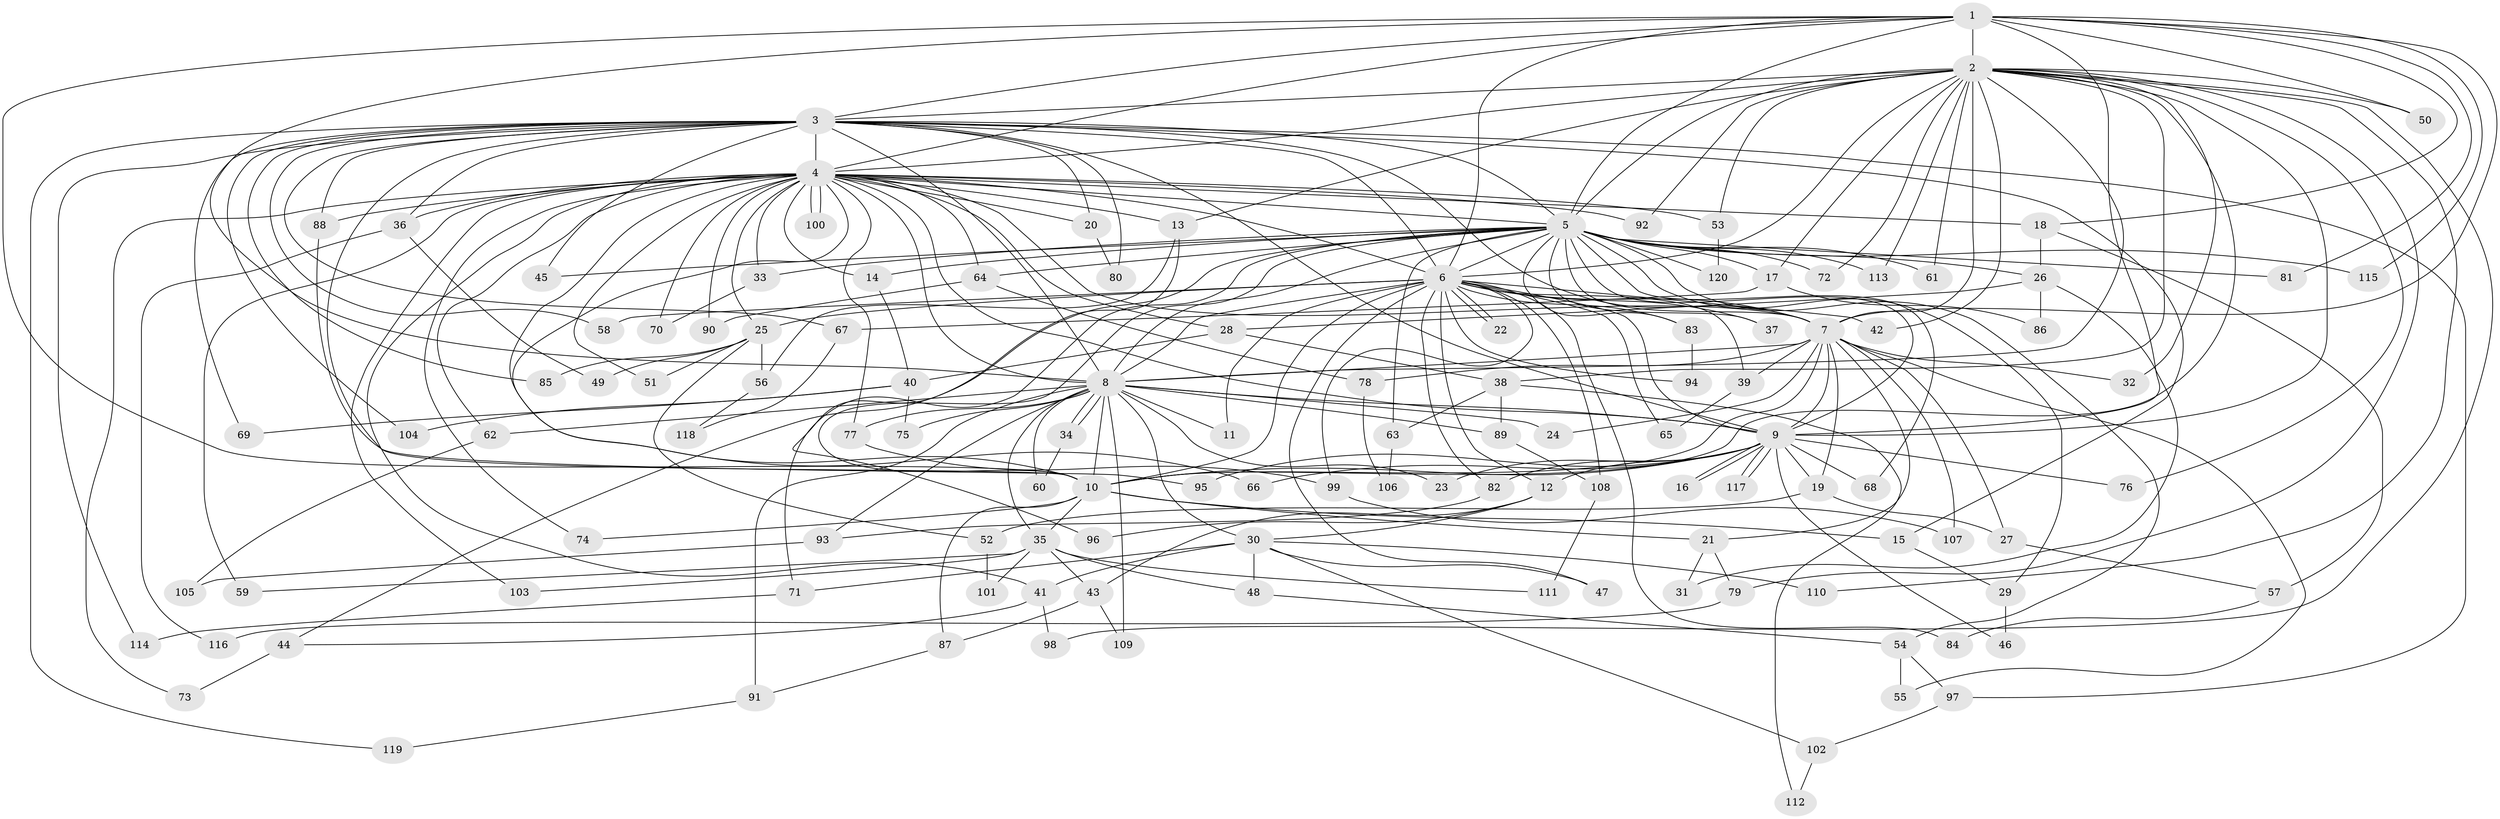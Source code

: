 // Generated by graph-tools (version 1.1) at 2025/43/03/09/25 04:43:09]
// undirected, 120 vertices, 265 edges
graph export_dot {
graph [start="1"]
  node [color=gray90,style=filled];
  1;
  2;
  3;
  4;
  5;
  6;
  7;
  8;
  9;
  10;
  11;
  12;
  13;
  14;
  15;
  16;
  17;
  18;
  19;
  20;
  21;
  22;
  23;
  24;
  25;
  26;
  27;
  28;
  29;
  30;
  31;
  32;
  33;
  34;
  35;
  36;
  37;
  38;
  39;
  40;
  41;
  42;
  43;
  44;
  45;
  46;
  47;
  48;
  49;
  50;
  51;
  52;
  53;
  54;
  55;
  56;
  57;
  58;
  59;
  60;
  61;
  62;
  63;
  64;
  65;
  66;
  67;
  68;
  69;
  70;
  71;
  72;
  73;
  74;
  75;
  76;
  77;
  78;
  79;
  80;
  81;
  82;
  83;
  84;
  85;
  86;
  87;
  88;
  89;
  90;
  91;
  92;
  93;
  94;
  95;
  96;
  97;
  98;
  99;
  100;
  101;
  102;
  103;
  104;
  105;
  106;
  107;
  108;
  109;
  110;
  111;
  112;
  113;
  114;
  115;
  116;
  117;
  118;
  119;
  120;
  1 -- 2;
  1 -- 3;
  1 -- 4;
  1 -- 5;
  1 -- 6;
  1 -- 7;
  1 -- 8;
  1 -- 9;
  1 -- 10;
  1 -- 18;
  1 -- 50;
  1 -- 81;
  1 -- 115;
  2 -- 3;
  2 -- 4;
  2 -- 5;
  2 -- 6;
  2 -- 7;
  2 -- 8;
  2 -- 9;
  2 -- 10;
  2 -- 13;
  2 -- 17;
  2 -- 32;
  2 -- 38;
  2 -- 42;
  2 -- 50;
  2 -- 53;
  2 -- 61;
  2 -- 72;
  2 -- 76;
  2 -- 79;
  2 -- 92;
  2 -- 98;
  2 -- 110;
  2 -- 113;
  3 -- 4;
  3 -- 5;
  3 -- 6;
  3 -- 7;
  3 -- 8;
  3 -- 9;
  3 -- 10;
  3 -- 15;
  3 -- 20;
  3 -- 36;
  3 -- 45;
  3 -- 58;
  3 -- 67;
  3 -- 69;
  3 -- 80;
  3 -- 85;
  3 -- 88;
  3 -- 97;
  3 -- 104;
  3 -- 114;
  3 -- 119;
  4 -- 5;
  4 -- 6;
  4 -- 7;
  4 -- 8;
  4 -- 9;
  4 -- 10;
  4 -- 13;
  4 -- 14;
  4 -- 18;
  4 -- 20;
  4 -- 25;
  4 -- 28;
  4 -- 33;
  4 -- 36;
  4 -- 41;
  4 -- 51;
  4 -- 53;
  4 -- 59;
  4 -- 62;
  4 -- 64;
  4 -- 66;
  4 -- 70;
  4 -- 73;
  4 -- 74;
  4 -- 77;
  4 -- 88;
  4 -- 90;
  4 -- 92;
  4 -- 100;
  4 -- 100;
  4 -- 103;
  5 -- 6;
  5 -- 7;
  5 -- 8;
  5 -- 9;
  5 -- 10;
  5 -- 14;
  5 -- 17;
  5 -- 26;
  5 -- 29;
  5 -- 33;
  5 -- 37;
  5 -- 44;
  5 -- 45;
  5 -- 54;
  5 -- 61;
  5 -- 63;
  5 -- 64;
  5 -- 68;
  5 -- 71;
  5 -- 72;
  5 -- 81;
  5 -- 83;
  5 -- 113;
  5 -- 115;
  5 -- 120;
  6 -- 7;
  6 -- 8;
  6 -- 9;
  6 -- 10;
  6 -- 11;
  6 -- 12;
  6 -- 22;
  6 -- 22;
  6 -- 25;
  6 -- 37;
  6 -- 39;
  6 -- 42;
  6 -- 47;
  6 -- 58;
  6 -- 65;
  6 -- 82;
  6 -- 83;
  6 -- 84;
  6 -- 94;
  6 -- 99;
  6 -- 108;
  7 -- 8;
  7 -- 9;
  7 -- 10;
  7 -- 19;
  7 -- 21;
  7 -- 24;
  7 -- 27;
  7 -- 32;
  7 -- 39;
  7 -- 55;
  7 -- 78;
  7 -- 107;
  8 -- 9;
  8 -- 10;
  8 -- 11;
  8 -- 23;
  8 -- 24;
  8 -- 30;
  8 -- 34;
  8 -- 34;
  8 -- 35;
  8 -- 60;
  8 -- 62;
  8 -- 75;
  8 -- 77;
  8 -- 89;
  8 -- 91;
  8 -- 93;
  8 -- 109;
  9 -- 10;
  9 -- 12;
  9 -- 16;
  9 -- 16;
  9 -- 19;
  9 -- 23;
  9 -- 46;
  9 -- 66;
  9 -- 68;
  9 -- 76;
  9 -- 82;
  9 -- 95;
  9 -- 117;
  9 -- 117;
  10 -- 15;
  10 -- 21;
  10 -- 35;
  10 -- 74;
  10 -- 87;
  12 -- 30;
  12 -- 43;
  12 -- 96;
  13 -- 56;
  13 -- 96;
  14 -- 40;
  15 -- 29;
  17 -- 67;
  17 -- 86;
  18 -- 26;
  18 -- 57;
  19 -- 27;
  19 -- 52;
  20 -- 80;
  21 -- 31;
  21 -- 79;
  25 -- 49;
  25 -- 51;
  25 -- 52;
  25 -- 56;
  25 -- 85;
  26 -- 28;
  26 -- 31;
  26 -- 86;
  27 -- 57;
  28 -- 38;
  28 -- 40;
  29 -- 46;
  30 -- 41;
  30 -- 47;
  30 -- 48;
  30 -- 71;
  30 -- 102;
  30 -- 110;
  33 -- 70;
  34 -- 60;
  35 -- 43;
  35 -- 48;
  35 -- 59;
  35 -- 101;
  35 -- 103;
  35 -- 111;
  36 -- 49;
  36 -- 116;
  38 -- 63;
  38 -- 89;
  38 -- 112;
  39 -- 65;
  40 -- 69;
  40 -- 75;
  40 -- 104;
  41 -- 44;
  41 -- 98;
  43 -- 87;
  43 -- 109;
  44 -- 73;
  48 -- 54;
  52 -- 101;
  53 -- 120;
  54 -- 55;
  54 -- 97;
  56 -- 118;
  57 -- 84;
  62 -- 105;
  63 -- 106;
  64 -- 78;
  64 -- 90;
  67 -- 118;
  71 -- 114;
  77 -- 99;
  78 -- 106;
  79 -- 116;
  82 -- 93;
  83 -- 94;
  87 -- 91;
  88 -- 95;
  89 -- 108;
  91 -- 119;
  93 -- 105;
  97 -- 102;
  99 -- 107;
  102 -- 112;
  108 -- 111;
}
